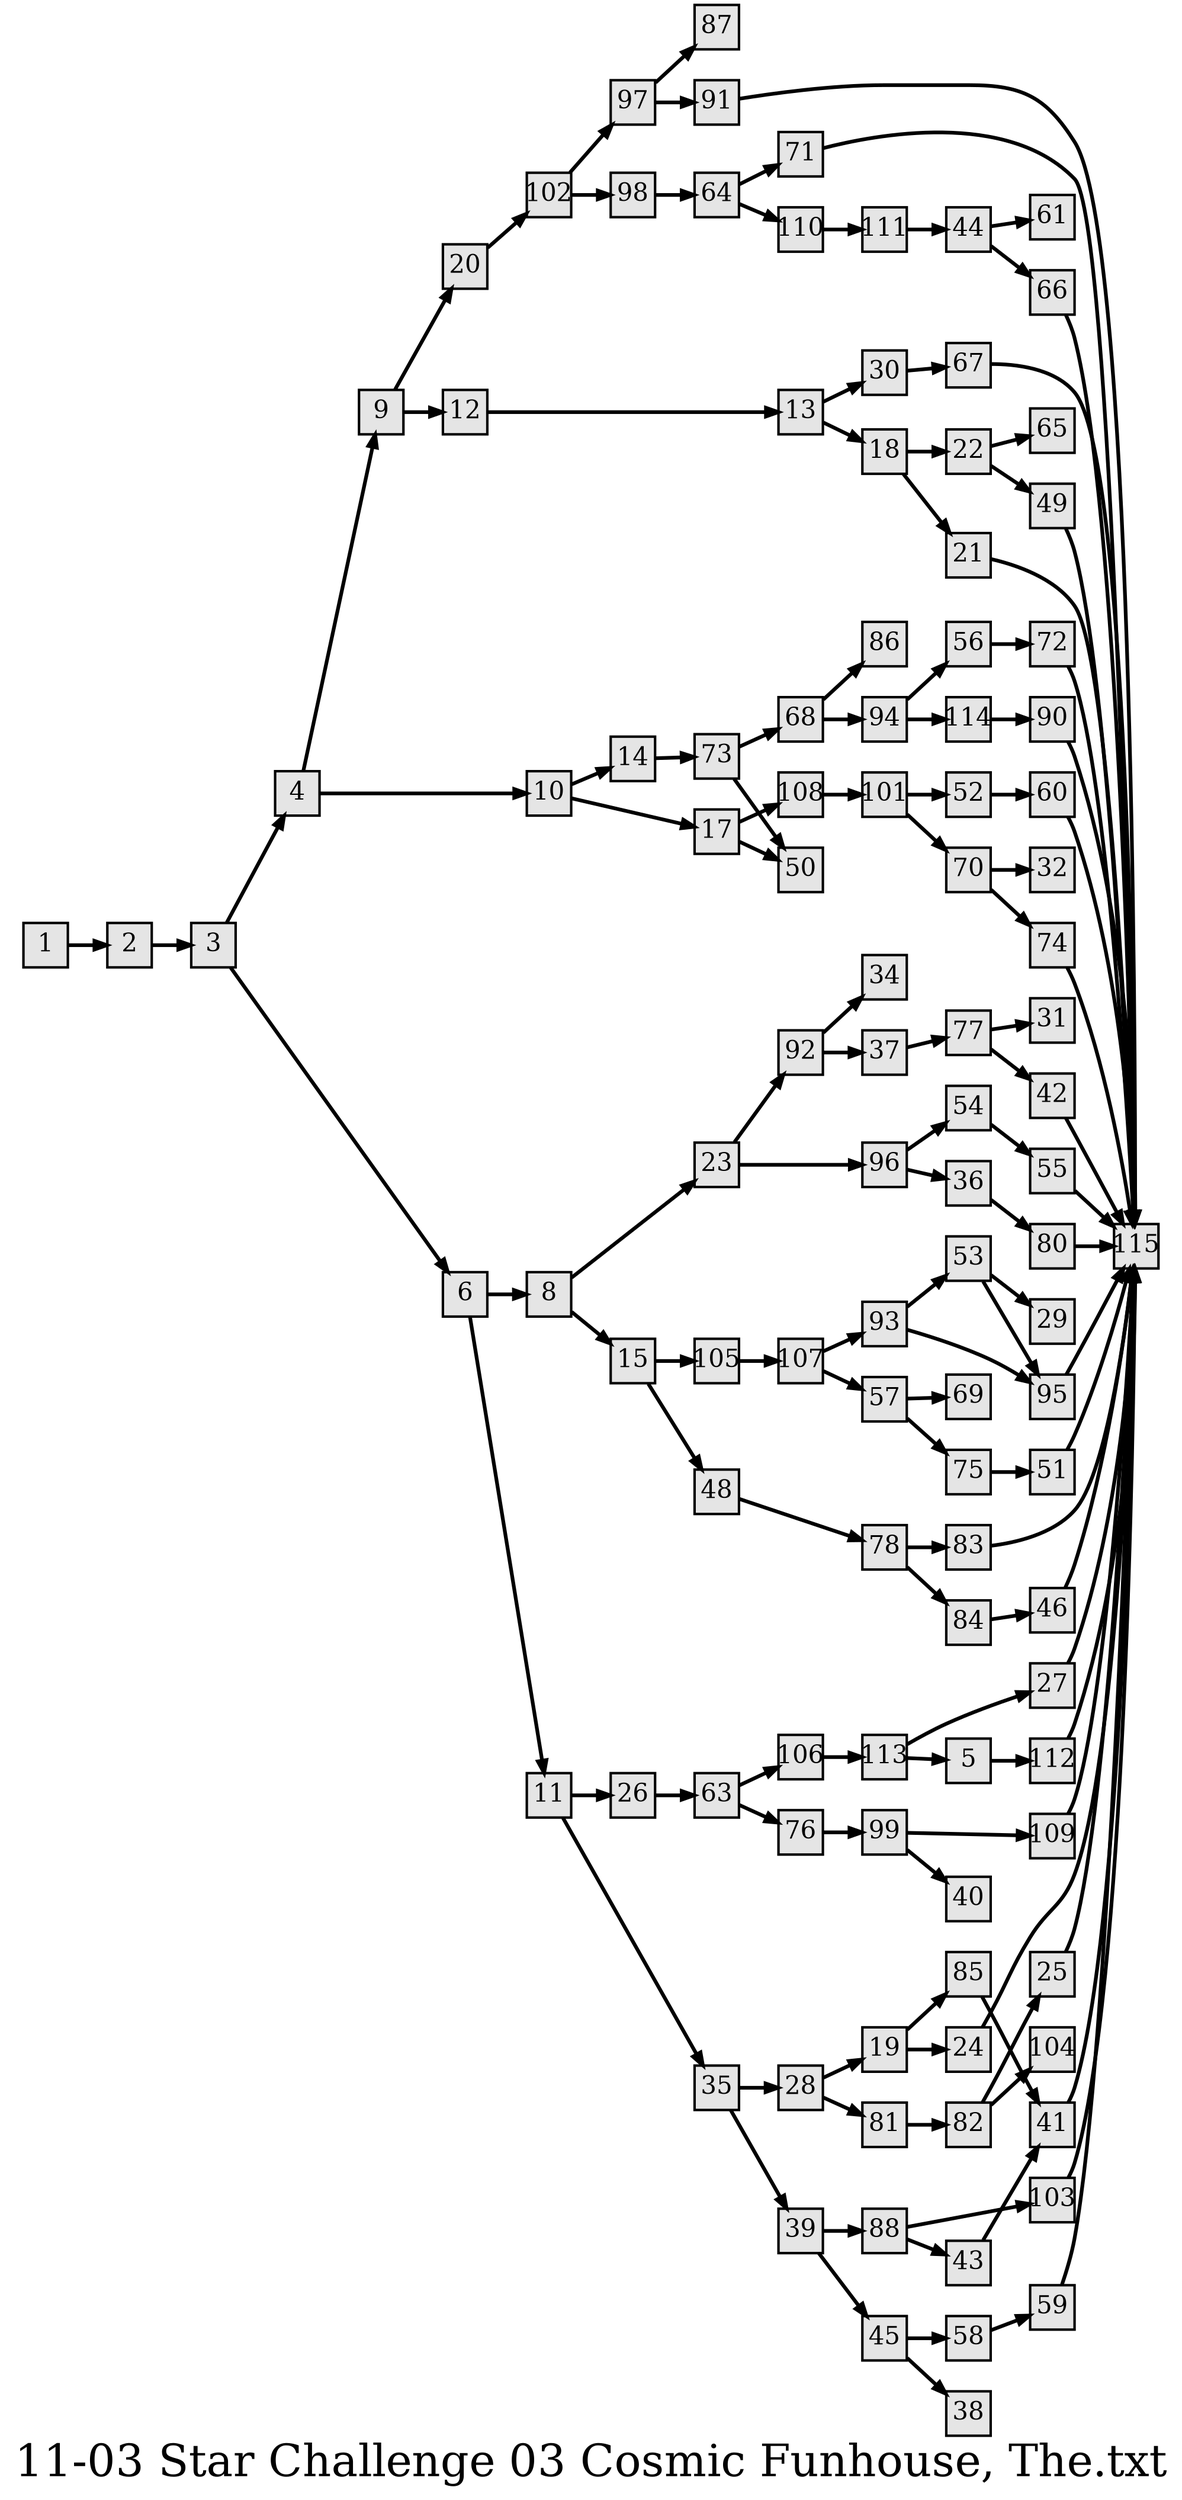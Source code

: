 digraph g{
  graph [ label="11-03 Star Challenge 03 Cosmic Funhouse, The.txt" rankdir=LR, ordering=out, fontsize=36, nodesep="0.35", ranksep="0.45"];
  node  [shape=rect, penwidth=2, fontsize=20, style=filled, fillcolor=grey90, margin="0,0", labelfloat=true, regular=true, fixedsize=true];
  edge  [labelfloat=true, penwidth=3, fontsize=12];

  1 -> 2;
  2 -> 3;
  3 -> 4;
  3 -> 6;
  4 -> 9;
  4 -> 10;
  5 -> 112;
  6 -> 8;
  6 -> 11;
  8 -> 23;
  8 -> 15;
  9 -> 20;
  9 -> 12;
  10 -> 14;
  10 -> 17;
  11 -> 26;
  11 -> 35;
  12 -> 13;
  13 -> 30;
  13 -> 18;
  14 -> 73;
  15 -> 105;
  15 -> 48;
  17 -> 108;
  17 -> 50;
  18 -> 22;
  18 -> 21;
  19 -> 85;
  19 -> 24;
  20 -> 102;
  21 -> 115;
  22 -> 49;
  22 -> 65;
  23 -> 92;
  23 -> 96;
  24 -> 115;
  25 -> 115;
  26 -> 63;
  27 -> 115;
  28 -> 19;
  28 -> 81;
  30 -> 67;
  35 -> 28;
  35 -> 39;
  36 -> 80;
  37 -> 77;
  39 -> 88;
  39 -> 45;
  41 -> 115;
  42 -> 115;
  43 -> 41;
  44 -> 61;
  44 -> 66;
  45 -> 58;
  45 -> 38;
  46 -> 115;
  48 -> 78;
  49 -> 115;
  51 -> 115;
  52 -> 60;
  53 -> 29;
  53 -> 95;
  54 -> 55;
  55 -> 115;
  56 -> 72;
  57 -> 69;
  57 -> 75;
  58 -> 59;
  59 -> 115;
  60 -> 115;
  63 -> 106;
  63 -> 76;
  64 -> 71;
  64 -> 110;
  66 -> 115;
  67 -> 115;
  68 -> 86;
  68 -> 94;
  70 -> 32;
  70 -> 74;
  71 -> 115;
  72 -> 115;
  73 -> 68;
  73 -> 50;
  74 -> 115;
  75 -> 51;
  76 -> 99;
  77 -> 31;
  77 -> 42;
  78 -> 83;
  78 -> 84;
  80 -> 115;
  81 -> 82;
  82 -> 25;
  82 -> 104;
  83 -> 115;
  84 -> 46;
  85 -> 41;
  88 -> 103;
  88 -> 43;
  90 -> 115;
  91 -> 115;
  92 -> 34;
  92 -> 37;
  93 -> 53;
  93 -> 95;
  94 -> 56;
  94 -> 114;
  95 -> 115;
  96 -> 54;
  96 -> 36;
  97 -> 87;
  97 -> 91;
  98 -> 64;
  99 -> 109;
  99 -> 40;
  101 -> 52;
  101 -> 70;
  102 -> 97;
  102 -> 98;
  103 -> 115;
  105 -> 107;
  106 -> 113;
  107 -> 93;
  107 -> 57;
  108 -> 101;
  109 -> 115;
  110 -> 111;
  111 -> 44;
  112 -> 115;
  113 -> 27;
  113 -> 5;
  114 -> 90;
}


